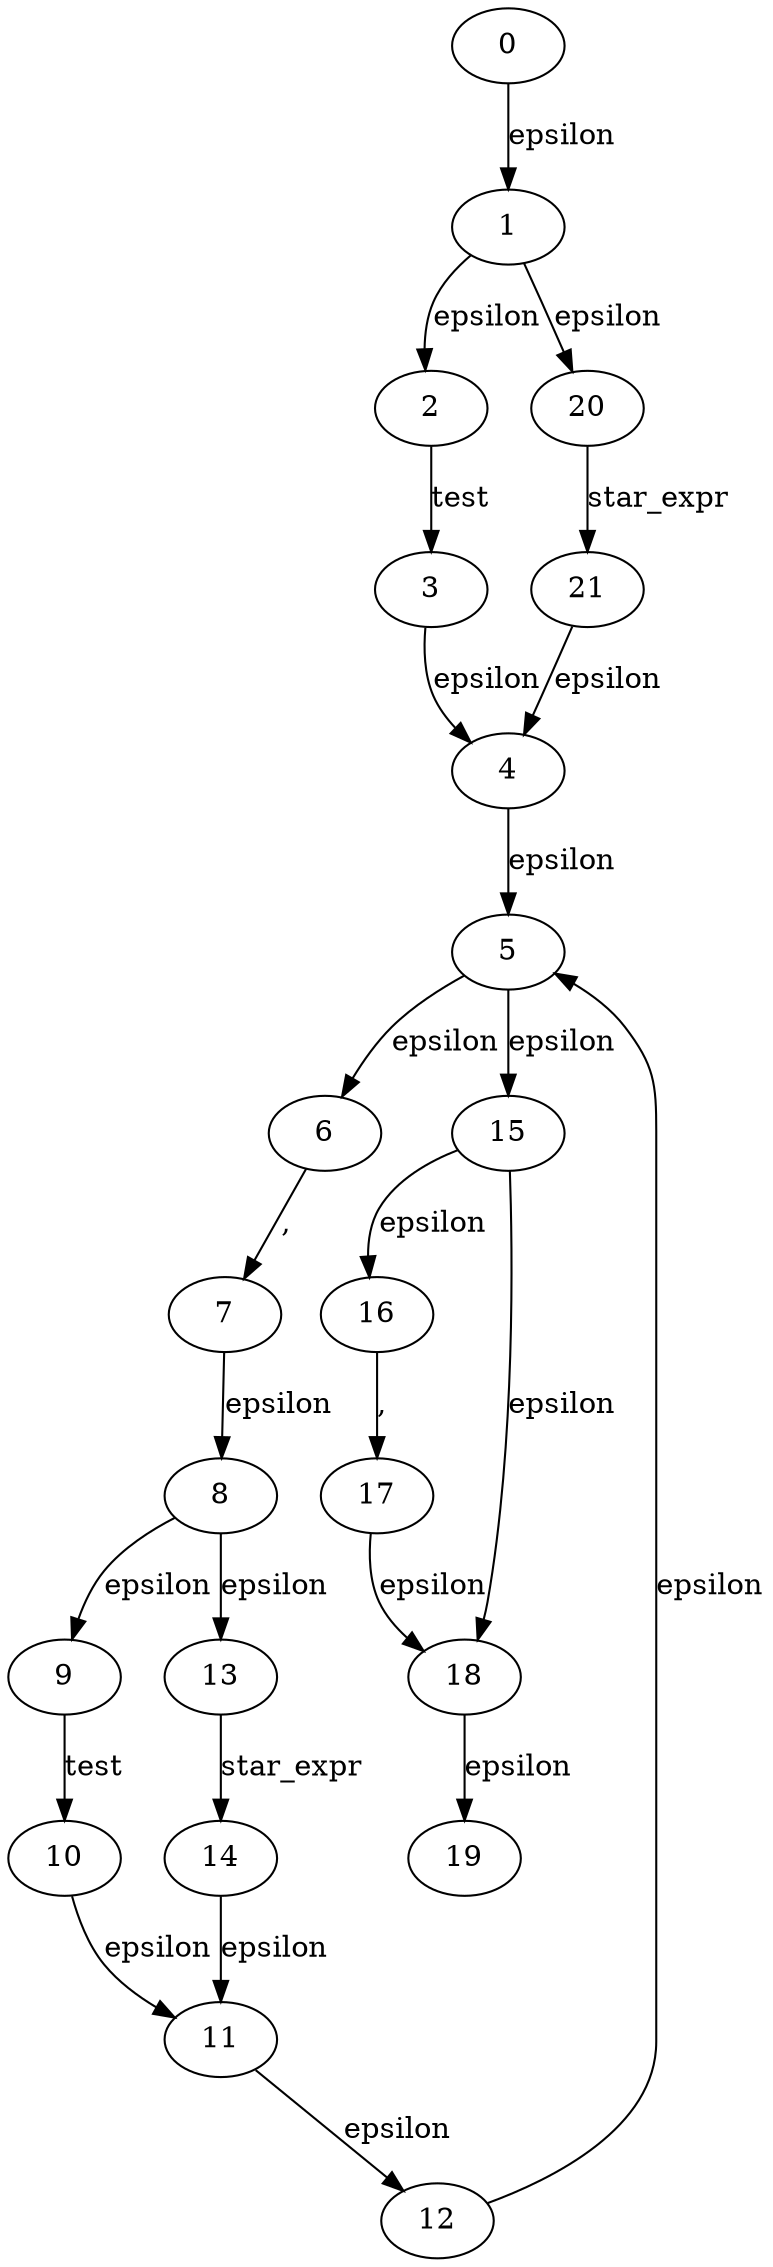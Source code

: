 
digraph testlist_star_expr {
  0->1[label=epsilon]
  1->2[label=epsilon]
  2->3[label=test]
  3->4[label=epsilon]
  4->5[label=epsilon]
  5->6[label=epsilon]
  6->7[label=","]
  7->8[label=epsilon]
  8->9[label=epsilon]
  9->10[label=test]
  10->11[label=epsilon]
  11->12[label=epsilon]
  12->5[label=epsilon]
  8->13[label=epsilon]
  13->14[label=star_expr]
  14->11[label=epsilon]
  5->15[label=epsilon]
  15->16[label=epsilon]
  16->17[label=","]
  17->18[label=epsilon]
  18->19[label=epsilon]
  15->18[label=epsilon]
  1->20[label=epsilon]
  20->21[label=star_expr]
  21->4[label=epsilon]
}
